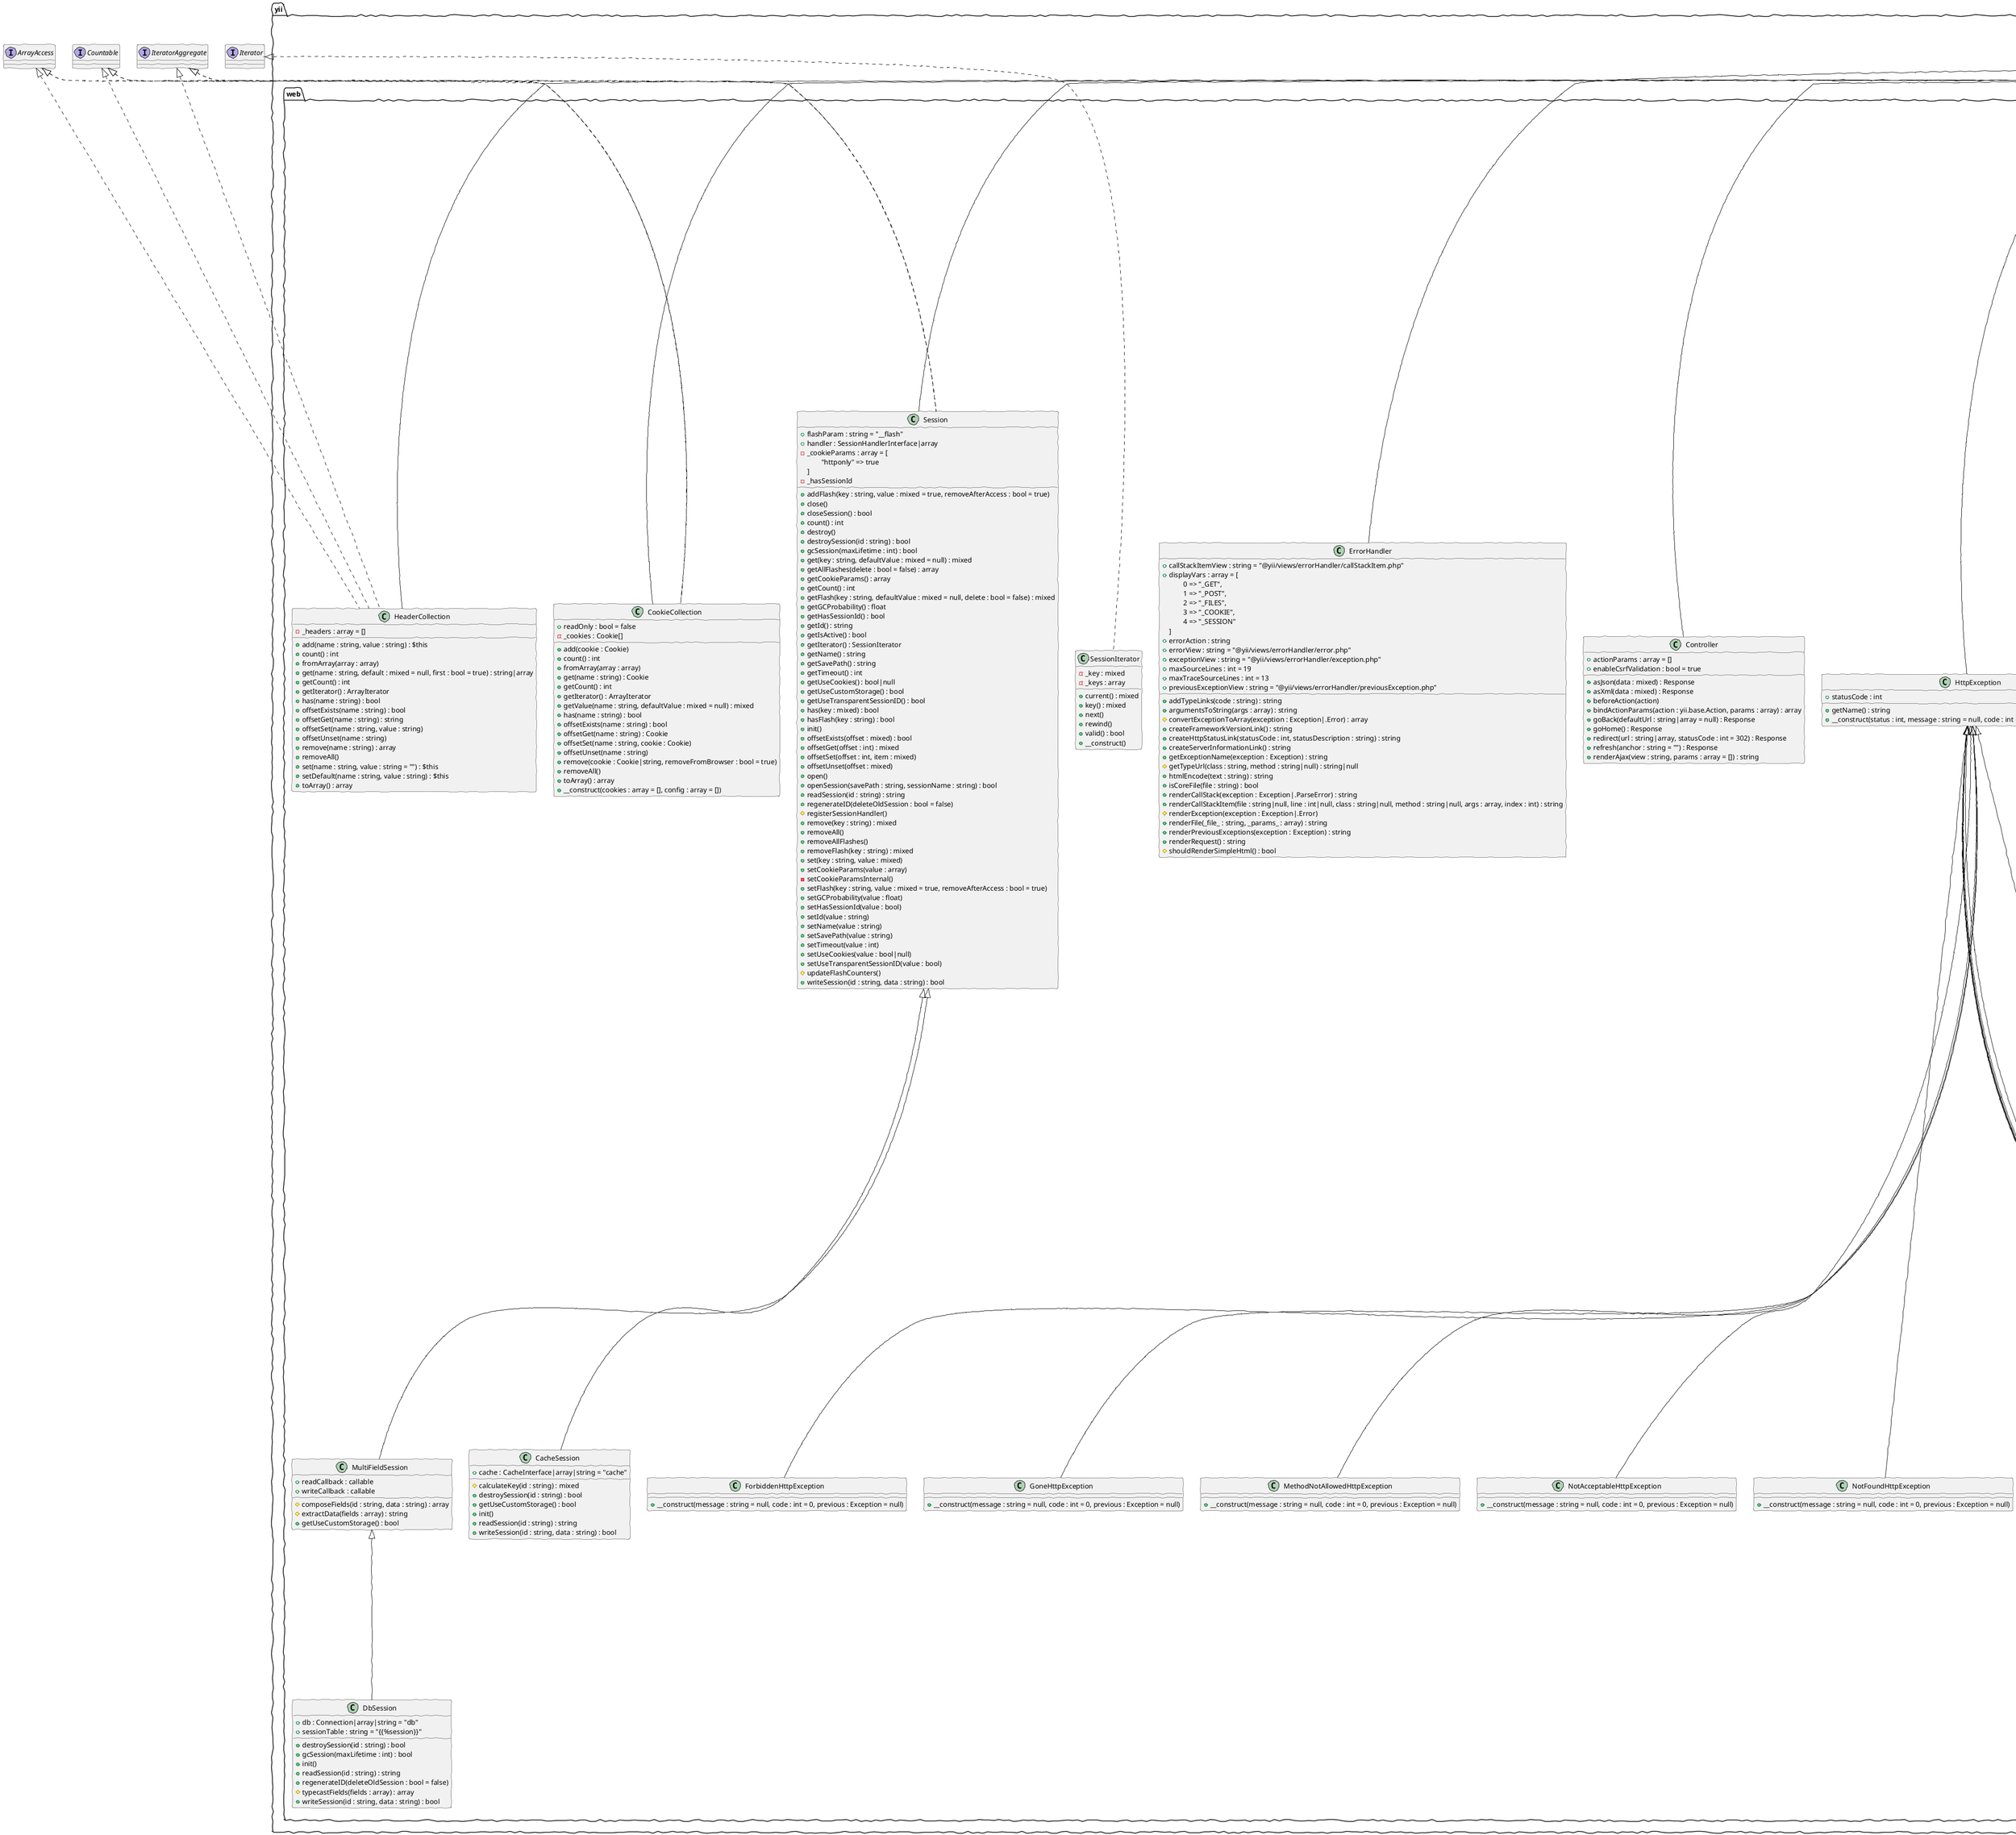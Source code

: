@startuml
skinparam handwritten true
class yii.web.Application {
    +catchAll : array
    +controller : Controller
    +defaultRoute : string = "site"
    -_homeUrl
    #bootstrap()
    +coreComponents()
    +getErrorHandler() : ErrorHandler
    +getHomeUrl() : string
    +getRequest() : Request
    +getResponse() : Response
    +getSession() : Session
    +getUser() : User
    +handleRequest(request : Request) : Response
    +setHomeUrl(value : string)
}
class yii.web.Application extends yii.base.Application
class yii.web.AssetBundle {
    +basePath : string
    +baseUrl : string
    +css : array = []
    +cssOptions : array = []
    +depends : array = []
    +js : array = []
    +jsOptions : array = []
    +publishOptions : array = []
    +sourcePath : string
    +init()
    +publish(am : AssetManager)
    +{static}register(view : View) : static
    +registerAssetFiles(view : yii.web.View)
}
class yii.web.AssetBundle extends yii.base.BaseObject
class yii.web.AssetConverter {
    +commands : array = [
        \t"less" => [
        \t    \t0 => "css",
        \t    \t1 => "lessc {from} {to} --no-color --source-map"
        \t],
        \t"scss" => [
        \t    \t0 => "css",
        \t    \t1 => "sass {from} {to} --sourcemap"
        \t],
        \t"sass" => [
        \t    \t0 => "css",
        \t    \t1 => "sass {from} {to} --sourcemap"
        \t],
        \t"styl" => [
        \t    \t0 => "css",
        \t    \t1 => "stylus < {from} > {to}"
        \t],
        \t"coffee" => [
        \t    \t0 => "js",
        \t    \t1 => "coffee -p {from} > {to}"
        \t],
        \t"ts" => [
        \t    \t0 => "js",
        \t    \t1 => "tsc --out {to} {from}"
        \t]
    ]
    +forceConvert : bool = false
    +convert(asset : string, basePath : string) : string
    #runCommand(command : string, basePath : string, asset : string, result : string) : bool
}
class yii.web.AssetConverter extends yii.base.Component
class yii.web.AssetConverter implements yii.web.AssetConverterInterface
interface yii.web.AssetConverterInterface {
    +convert(asset : string, basePath : string) : string
}
class yii.web.AssetManager {
    +afterCopy : callback
    +appendTimestamp : bool = false
    +assetMap : array = []
    +basePath : string = "@webroot/assets"
    +baseUrl : string = "@web/assets"
    +beforeCopy : callback
    +bundles : array|bool = []
    +dirMode : int = 509
    +fileMode : int
    +forceCopy : bool = false
    +hashCallback : callable
    +linkAssets : bool = false
    -_converter
    -_dummyBundles = []
    -_published : array = []
    +getAssetPath(bundle : AssetBundle, asset : string) : string|false
    +getAssetUrl(bundle : AssetBundle, asset : string) : string
    +getBundle(name : string, publish : bool = true) : AssetBundle
    +getConverter() : AssetConverterInterface
    +getPublishedPath(path : string) : string|false
    +getPublishedUrl(path : string) : string|false
    #hash(path : string) : string
    +init()
    #loadBundle(name : string, config : array = [], publish : bool = true) : AssetBundle
    #loadDummyBundle(name : string) : AssetBundle
    +publish(path : string, options : array = []) : array
    #publishDirectory(src : string, options : array) : string[]
    #publishFile(src : string) : string[]
    #resolveAsset(bundle : AssetBundle, asset : string) : string|bool
    +setConverter(value : array|AssetConverterInterface)
}
class yii.web.AssetManager extends yii.base.Component
class yii.web.BadRequestHttpException {
    +__construct(message : string = null, code : int = 0, previous : Exception = null)
}
class yii.web.BadRequestHttpException extends yii.web.HttpException
class yii.web.CacheSession {
    +cache : CacheInterface|array|string = "cache"
    #calculateKey(id : string) : mixed
    +destroySession(id : string) : bool
    +getUseCustomStorage() : bool
    +init()
    +readSession(id : string) : string
    +writeSession(id : string, data : string) : bool
}
class yii.web.CacheSession extends yii.web.Session
abstract class yii.web.CompositeUrlRule {
    #createStatus : int|null
    #rules : UrlRuleInterface[] = []
    #createRules() : UrlRuleInterface[]
    +createUrl(manager, route, params)
    +getCreateUrlStatus() : null|int
    +init()
    #iterateRules(rules : UrlRuleInterface[], manager : UrlManager, route : string, params : array) : bool|string
    +parseRequest(manager, request)
}
class yii.web.CompositeUrlRule extends yii.base.BaseObject
class yii.web.CompositeUrlRule implements yii.web.UrlRuleInterface
class yii.web.ConflictHttpException {
    +__construct(message : string = null, code : int = 0, previous : Exception = null)
}
class yii.web.ConflictHttpException extends yii.web.HttpException
class yii.web.Controller {
    +actionParams : array = []
    +enableCsrfValidation : bool = true
    +asJson(data : mixed) : Response
    +asXml(data : mixed) : Response
    +beforeAction(action)
    +bindActionParams(action : yii.base.Action, params : array) : array
    +goBack(defaultUrl : string|array = null) : Response
    +goHome() : Response
    +redirect(url : string|array, statusCode : int = 302) : Response
    +refresh(anchor : string = "") : Response
    +renderAjax(view : string, params : array = []) : string
}
class yii.web.Controller extends yii.base.Controller
class yii.web.Cookie {
    +domain : string = ""
    +expire : int = 0
    +httpOnly : bool = true
    +name : string
    +path : string = "/"
    +secure : bool = false
    +value : string = ""
    +__toString() : string
}
class yii.web.Cookie extends yii.base.BaseObject
class yii.web.CookieCollection {
    +readOnly : bool = false
    -_cookies : Cookie[]
    +add(cookie : Cookie)
    +count() : int
    +fromArray(array : array)
    +get(name : string) : Cookie
    +getCount() : int
    +getIterator() : ArrayIterator
    +getValue(name : string, defaultValue : mixed = null) : mixed
    +has(name : string) : bool
    +offsetExists(name : string) : bool
    +offsetGet(name : string) : Cookie
    +offsetSet(name : string, cookie : Cookie)
    +offsetUnset(name : string)
    +remove(cookie : Cookie|string, removeFromBrowser : bool = true)
    +removeAll()
    +toArray() : array
    +__construct(cookies : array = [], config : array = [])
}
class yii.web.CookieCollection extends yii.base.BaseObject
class yii.web.CookieCollection implements IteratorAggregate
class yii.web.CookieCollection implements ArrayAccess
class yii.web.CookieCollection implements Countable
class yii.web.DbSession {
    +db : Connection|array|string = "db"
    +sessionTable : string = "{{%session}}"
    +destroySession(id : string) : bool
    +gcSession(maxLifetime : int) : bool
    +init()
    +readSession(id : string) : string
    +regenerateID(deleteOldSession : bool = false)
    #typecastFields(fields : array) : array
    +writeSession(id : string, data : string) : bool
}
class yii.web.DbSession extends yii.web.MultiFieldSession
class yii.web.ErrorAction {
    +defaultMessage : string
    +defaultName : string
    #exception : Exception
    +view : string
    #findException() : Exception
    #getExceptionCode() : mixed
    #getExceptionMessage() : string
    #getExceptionName() : string
    #getViewRenderParams() : array
    +init()
    #renderAjaxResponse() : string
    #renderHtmlResponse() : string
    +run() : string
}
class yii.web.ErrorAction extends yii.base.Action
class yii.web.ErrorHandler {
    +callStackItemView : string = "@yii/views/errorHandler/callStackItem.php"
    +displayVars : array = [
        \t0 => "_GET",
        \t1 => "_POST",
        \t2 => "_FILES",
        \t3 => "_COOKIE",
        \t4 => "_SESSION"
    ]
    +errorAction : string
    +errorView : string = "@yii/views/errorHandler/error.php"
    +exceptionView : string = "@yii/views/errorHandler/exception.php"
    +maxSourceLines : int = 19
    +maxTraceSourceLines : int = 13
    +previousExceptionView : string = "@yii/views/errorHandler/previousException.php"
    +addTypeLinks(code : string) : string
    +argumentsToString(args : array) : string
    #convertExceptionToArray(exception : Exception|.Error) : array
    +createFrameworkVersionLink() : string
    +createHttpStatusLink(statusCode : int, statusDescription : string) : string
    +createServerInformationLink() : string
    +getExceptionName(exception : Exception) : string
    #getTypeUrl(class : string, method : string|null) : string|null
    +htmlEncode(text : string) : string
    +isCoreFile(file : string) : bool
    +renderCallStack(exception : Exception|.ParseError) : string
    +renderCallStackItem(file : string|null, line : int|null, class : string|null, method : string|null, args : array, index : int) : string
    #renderException(exception : Exception|.Error)
    +renderFile(_file_ : string, _params_ : array) : string
    +renderPreviousExceptions(exception : Exception) : string
    +renderRequest() : string
    #shouldRenderSimpleHtml() : bool
}
class yii.web.ErrorHandler extends yii.base.ErrorHandler
class yii.web.ForbiddenHttpException {
    +__construct(message : string = null, code : int = 0, previous : Exception = null)
}
class yii.web.ForbiddenHttpException extends yii.web.HttpException
class yii.web.GoneHttpException {
    +__construct(message : string = null, code : int = 0, previous : Exception = null)
}
class yii.web.GoneHttpException extends yii.web.HttpException
class yii.web.GroupUrlRule {
    +prefix : string
    +routePrefix : string
    +ruleConfig : array = [
        \t"class" => "yii\web\UrlRule"
    ]
    +rules : array = []
    #createRules()
    +createUrl(manager, route, params)
    +init()
    +parseRequest(manager, request)
}
class yii.web.GroupUrlRule extends yii.web.CompositeUrlRule
class yii.web.HeaderCollection {
    -_headers : array = []
    +add(name : string, value : string) : $this
    +count() : int
    +fromArray(array : array)
    +get(name : string, default : mixed = null, first : bool = true) : string|array
    +getCount() : int
    +getIterator() : ArrayIterator
    +has(name : string) : bool
    +offsetExists(name : string) : bool
    +offsetGet(name : string) : string
    +offsetSet(name : string, value : string)
    +offsetUnset(name : string)
    +remove(name : string) : array
    +removeAll()
    +set(name : string, value : string = "") : $this
    +setDefault(name : string, value : string) : $this
    +toArray() : array
}
class yii.web.HeaderCollection extends yii.base.BaseObject
class yii.web.HeaderCollection implements IteratorAggregate
class yii.web.HeaderCollection implements ArrayAccess
class yii.web.HeaderCollection implements Countable
class yii.web.HtmlResponseFormatter {
    +contentType : string = "text/html"
    +format(response : Response)
}
class yii.web.HtmlResponseFormatter extends yii.base.Component
class yii.web.HtmlResponseFormatter implements yii.web.ResponseFormatterInterface
class yii.web.HttpException {
    +statusCode : int
    +getName() : string
    +__construct(status : int, message : string = null, code : int = 0, previous : Exception = null)
}
class yii.web.HttpException extends yii.base.UserException
interface yii.web.IdentityInterface {
    +{static}findIdentity(id : string|int) : IdentityInterface
    +{static}findIdentityByAccessToken(token : mixed, type : mixed = null) : IdentityInterface
    +getAuthKey() : string
    +getId() : string|int
    +validateAuthKey(authKey : string) : bool
}
class yii.web.JqueryAsset {
    +js = [
        \t0 => "jquery.js"
    ]
    +sourcePath = "@bower/jquery/dist"
}
class yii.web.JqueryAsset extends yii.web.AssetBundle
class yii.web.JsExpression {
    +expression : string
    +__construct(expression : string, config : array = [])
    +__toString() : string
}
class yii.web.JsExpression extends yii.base.BaseObject
class yii.web.JsonParser {
    +asArray : bool = true
    +throwException : bool = true
    +parse(rawBody : string, contentType : string) : array
}
class yii.web.JsonParser implements yii.web.RequestParserInterface
class yii.web.JsonResponseFormatter {
    +encodeOptions : int = 320
    +prettyPrint : bool = false
    +useJsonp : bool = false
    +format(response : Response)
    #formatJson(response : Response)
    #formatJsonp(response : Response)
}
class yii.web.JsonResponseFormatter extends yii.base.Component
class yii.web.JsonResponseFormatter implements yii.web.ResponseFormatterInterface
class yii.web.Link {
    +{static}REL_SELF = "self"
    +href : string
    +hreflang : string
    +name : string
    +profile : string
    +templated : bool = false
    +title : string
    +type : string
    +{static}serialize(links : array) : array
}
class yii.web.Link extends yii.base.BaseObject
interface yii.web.Linkable {
    +getLinks() : array
}
class yii.web.MethodNotAllowedHttpException {
    +__construct(message : string = null, code : int = 0, previous : Exception = null)
}
class yii.web.MethodNotAllowedHttpException extends yii.web.HttpException
abstract class yii.web.MultiFieldSession {
    +readCallback : callable
    +writeCallback : callable
    #composeFields(id : string, data : string) : array
    #extractData(fields : array) : string
    +getUseCustomStorage() : bool
}
class yii.web.MultiFieldSession extends yii.web.Session
class yii.web.MultipartFormDataParser {
    +force : bool = false
    -_uploadFileMaxCount : int
    -_uploadFileMaxSize : int
    -addFile(files : array, name : string, info : array)
    -addValue(array : array, name : string, value : mixed)
    -getByteSize(verboseSize : string) : int
    +getUploadFileMaxCount() : int
    +getUploadFileMaxSize() : int
    +parse(rawBody, contentType)
    -parseHeaders(headerContent : string) : array
    +setUploadFileMaxCount(uploadFileMaxCount : int)
    +setUploadFileMaxSize(uploadFileMaxSize : int)
}
class yii.web.MultipartFormDataParser extends yii.base.BaseObject
class yii.web.MultipartFormDataParser implements yii.web.RequestParserInterface
class yii.web.NotAcceptableHttpException {
    +__construct(message : string = null, code : int = 0, previous : Exception = null)
}
class yii.web.NotAcceptableHttpException extends yii.web.HttpException
class yii.web.NotFoundHttpException {
    +__construct(message : string = null, code : int = 0, previous : Exception = null)
}
class yii.web.NotFoundHttpException extends yii.web.HttpException
class yii.web.RangeNotSatisfiableHttpException {
    +__construct(message : string = null, code : int = 0, previous : Exception = null)
}
class yii.web.RangeNotSatisfiableHttpException extends yii.web.HttpException
class yii.web.Request {
    +{static}CSRF_HEADER = "X-CSRF-Token"
    +{static}CSRF_MASK_LENGTH = 8
    +cookieValidationKey : string
    +csrfCookie : array = [
        \t"httpOnly" => true
    ]
    +csrfParam : string = "_csrf"
    +enableCookieValidation : bool = true
    +enableCsrfCookie : bool = true
    +enableCsrfValidation : bool = true
    +ipHeaders : string[] = [
        \t0 => "X-Forwarded-For"
    ]
    +methodParam : string = "_method"
    +parsers : array = []
    +secureHeaders : array = [
        \t0 => "X-Forwarded-For",
        \t1 => "X-Forwarded-Host",
        \t2 => "X-Forwarded-Proto",
        \t3 => "Front-End-Https",
        \t4 => "X-Rewrite-Url"
    ]
    +secureProtocolHeaders : array = [
        \t"X-Forwarded-Proto" => [
        \t    \t0 => "https"
        \t],
        \t"Front-End-Https" => [
        \t    \t0 => "on"
        \t]
    ]
    +trustedHosts : array = []
    -_baseUrl
    -_bodyParams
    -_contentTypes
    -_cookies : CookieCollection
    -_csrfToken
    -_headers : HeaderCollection
    -_hostInfo
    -_hostName
    -_languages
    -_pathInfo
    -_port
    -_queryParams
    -_rawBody
    -_scriptFile
    -_scriptUrl
    -_securePort
    -_url
    #createCsrfCookie(token : string) : Cookie
    #filterHeaders(headerCollection : yii.web.HeaderCollection)
    #generateCsrfToken() : string
    +get(name : string = null, defaultValue : mixed = null) : array|mixed
    +getAbsoluteUrl() : string
    +getAcceptableContentTypes() : array
    +getAcceptableLanguages() : array
    +getAuthCredentials() : array
    +getAuthPassword() : string|null
    +getAuthUser() : string|null
    +getBaseUrl() : string
    +getBodyParam(name : string, defaultValue : mixed = null) : mixed
    +getBodyParams() : array
    +getContentType() : string
    +getCookies() : CookieCollection
    +getCsrfToken(regenerate : bool = false) : string
    +getCsrfTokenFromHeader() : string
    +getETags() : array
    +getHeaders() : HeaderCollection
    +getHostInfo() : string|null
    +getHostName() : string|null
    #getIpValidator() : yii.validators.IpValidator
    +getIsAjax() : bool
    +getIsDelete() : bool
    +getIsFlash() : bool
    +getIsGet() : bool
    +getIsHead() : bool
    +getIsOptions() : bool
    +getIsPatch() : bool
    +getIsPjax() : bool
    +getIsPost() : bool
    +getIsPut() : bool
    +getIsSecureConnection() : bool
    +getMethod() : string
    +getOrigin() : string|null
    +getPathInfo() : string
    +getPort() : int
    +getPreferredLanguage(languages : array = []) : string
    +getQueryParam(name : string, defaultValue : mixed = null) : mixed
    +getQueryParams() : array
    +getQueryString() : string
    +getRawBody() : string
    +getReferrer() : string|null
    +getRemoteHost() : string|null
    +getRemoteIP() : string|null
    +getScriptFile() : string
    +getScriptUrl() : string
    +getSecurePort() : int
    +getServerName() : string
    +getServerPort() : int|null
    +getUrl() : string
    +getUserAgent() : string|null
    +getUserHost() : string|null
    +getUserIP() : string|null
    #loadCookies() : array
    #loadCsrfToken() : string
    +parseAcceptHeader(header : string) : array
    +post(name : string = null, defaultValue : mixed = null) : array|mixed
    +resolve() : array
    #resolvePathInfo() : string
    #resolveRequestUri() : string|bool
    +setAcceptableContentTypes(value : array)
    +setAcceptableLanguages(value : array)
    +setBaseUrl(value : string)
    +setBodyParams(values : array)
    +setHostInfo(value : string|null)
    +setPathInfo(value : string)
    +setPort(value : int)
    +setQueryParams(values : array)
    +setRawBody(rawBody : string)
    +setScriptFile(value : string)
    +setScriptUrl(value : string)
    +setSecurePort(value : int)
    +setUrl(value : string)
    +validateCsrfToken(clientSuppliedToken : string = null) : bool
    -validateCsrfTokenInternal(clientSuppliedToken : string, trueToken : string) : bool
}
class yii.web.Request extends yii.base.Request
interface yii.web.RequestParserInterface {
    +parse(rawBody : string, contentType : string) : array
}
class yii.web.Response {
    +{static}EVENT_AFTER_PREPARE = "afterPrepare"
    +{static}EVENT_AFTER_SEND = "afterSend"
    +{static}EVENT_BEFORE_SEND = "beforeSend"
    +{static}FORMAT_HTML = "html"
    +{static}FORMAT_JSON = "json"
    +{static}FORMAT_JSONP = "jsonp"
    +{static}FORMAT_RAW = "raw"
    +{static}FORMAT_XML = "xml"
    +acceptMimeType : string
    +acceptParams : array = []
    +charset : string
    +content : string
    +data : mixed
    +format : string = "html"
    +formatters : array = []
    +httpStatuses : array = [
        \t100 => "Continue",
        \t101 => "Switching Protocols",
        \t102 => "Processing",
        \t118 => "Connection timed out",
        \t200 => "OK",
        \t201 => "Created",
        \t202 => "Accepted",
        \t203 => "Non-Authoritative",
        \t204 => "No Content",
        \t205 => "Reset Content",
        \t206 => "Partial Content",
        \t207 => "Multi-Status",
        \t208 => "Already Reported",
        \t210 => "Content Different",
        \t226 => "IM Used",
        \t300 => "Multiple Choices",
        \t301 => "Moved Permanently",
        \t302 => "Found",
        \t303 => "See Other",
        \t304 => "Not Modified",
        \t305 => "Use Proxy",
        \t306 => "Reserved",
        \t307 => "Temporary Redirect",
        \t308 => "Permanent Redirect",
        \t310 => "Too many Redirect",
        \t400 => "Bad Request",
        \t401 => "Unauthorized",
        \t402 => "Payment Required",
        \t403 => "Forbidden",
        \t404 => "Not Found",
        \t405 => "Method Not Allowed",
        \t406 => "Not Acceptable",
        \t407 => "Proxy Authentication Required",
        \t408 => "Request Time-out",
        \t409 => "Conflict",
        \t410 => "Gone",
        \t411 => "Length Required",
        \t412 => "Precondition Failed",
        \t413 => "Request Entity Too Large",
        \t414 => "Request-URI Too Long",
        \t415 => "Unsupported Media Type",
        \t416 => "Requested range unsatisfiable",
        \t417 => "Expectation failed",
        \t418 => "I'm a teapot",
        \t421 => "Misdirected Request",
        \t422 => "Unprocessable entity",
        \t423 => "Locked",
        \t424 => "Method failure",
        \t425 => "Unordered Collection",
        \t426 => "Upgrade Required",
        \t428 => "Precondition Required",
        \t429 => "Too Many Requests",
        \t431 => "Request Header Fields Too Large",
        \t449 => "Retry With",
        \t450 => "Blocked by Windows Parental Controls",
        \t451 => "Unavailable For Legal Reasons",
        \t500 => "Internal Server Error",
        \t501 => "Not Implemented",
        \t502 => "Bad Gateway or Proxy Error",
        \t503 => "Service Unavailable",
        \t504 => "Gateway Time-out",
        \t505 => "HTTP Version not supported",
        \t507 => "Insufficient storage",
        \t508 => "Loop Detected",
        \t509 => "Bandwidth Limit Exceeded",
        \t510 => "Not Extended",
        \t511 => "Network Authentication Required"
    ]
    +isSent : bool = false
    +statusText : string = "OK"
    +stream : resource|array
    +version : string
    -_cookies
    -_headers : HeaderCollection
    -_statusCode : int = 200
    +clear()
    #defaultFormatters() : array
    +getCookies() : CookieCollection
    #getDispositionHeaderValue(disposition : string, attachmentName : string) : string
    +getHeaders() : HeaderCollection
    #getHttpRange(fileSize : int) : array|bool
    +getIsClientError() : bool
    +getIsEmpty() : bool
    +getIsForbidden() : bool
    +getIsInformational() : bool
    +getIsInvalid() : bool
    +getIsNotFound() : bool
    +getIsOk() : bool
    +getIsRedirection() : bool
    +getIsServerError() : bool
    +getIsSuccessful() : bool
    +getStatusCode() : int
    +init()
    #prepare()
    +redirect(url : string|array, statusCode : int = 302, checkAjax : bool = true) : $this
    +refresh(anchor : string = "") : Response
    +send()
    #sendContent()
    +sendContentAsFile(content : string, attachmentName : string, options : array = []) : $this
    #sendCookies()
    +sendFile(filePath : string, attachmentName : string = null, options : array = []) : $this
    #sendHeaders()
    +sendStreamAsFile(handle : resource, attachmentName : string, options : array = []) : $this
    +setDownloadHeaders(attachmentName : string, mimeType : string = null, inline : bool = false, contentLength : int = null) : $this
    +setStatusCode(value : int, text : string = null) : $this
    +setStatusCodeByException(e : Exception|.Error) : $this
    +xSendFile(filePath : string, attachmentName : string = null, options : array = []) : $this
}
class yii.web.Response extends yii.base.Response
interface yii.web.ResponseFormatterInterface {
    +format(response : Response)
}
class yii.web.ServerErrorHttpException {
    +__construct(message : string = null, code : int = 0, previous : Exception = null)
}
class yii.web.ServerErrorHttpException extends yii.web.HttpException
class yii.web.Session {
    +flashParam : string = "__flash"
    +handler : SessionHandlerInterface|array
    -_cookieParams : array = [
        \t"httponly" => true
    ]
    -_hasSessionId
    +addFlash(key : string, value : mixed = true, removeAfterAccess : bool = true)
    +close()
    +closeSession() : bool
    +count() : int
    +destroy()
    +destroySession(id : string) : bool
    +gcSession(maxLifetime : int) : bool
    +get(key : string, defaultValue : mixed = null) : mixed
    +getAllFlashes(delete : bool = false) : array
    +getCookieParams() : array
    +getCount() : int
    +getFlash(key : string, defaultValue : mixed = null, delete : bool = false) : mixed
    +getGCProbability() : float
    +getHasSessionId() : bool
    +getId() : string
    +getIsActive() : bool
    +getIterator() : SessionIterator
    +getName() : string
    +getSavePath() : string
    +getTimeout() : int
    +getUseCookies() : bool|null
    +getUseCustomStorage() : bool
    +getUseTransparentSessionID() : bool
    +has(key : mixed) : bool
    +hasFlash(key : string) : bool
    +init()
    +offsetExists(offset : mixed) : bool
    +offsetGet(offset : int) : mixed
    +offsetSet(offset : int, item : mixed)
    +offsetUnset(offset : mixed)
    +open()
    +openSession(savePath : string, sessionName : string) : bool
    +readSession(id : string) : string
    +regenerateID(deleteOldSession : bool = false)
    #registerSessionHandler()
    +remove(key : string) : mixed
    +removeAll()
    +removeAllFlashes()
    +removeFlash(key : string) : mixed
    +set(key : string, value : mixed)
    +setCookieParams(value : array)
    -setCookieParamsInternal()
    +setFlash(key : string, value : mixed = true, removeAfterAccess : bool = true)
    +setGCProbability(value : float)
    +setHasSessionId(value : bool)
    +setId(value : string)
    +setName(value : string)
    +setSavePath(value : string)
    +setTimeout(value : int)
    +setUseCookies(value : bool|null)
    +setUseTransparentSessionID(value : bool)
    #updateFlashCounters()
    +writeSession(id : string, data : string) : bool
}
class yii.web.Session extends yii.base.Component
class yii.web.Session implements IteratorAggregate
class yii.web.Session implements ArrayAccess
class yii.web.Session implements Countable
class yii.web.SessionIterator {
    -_key : mixed
    -_keys : array
    +current() : mixed
    +key() : mixed
    +next()
    +rewind()
    +valid() : bool
    +__construct()
}
class yii.web.SessionIterator implements Iterator
class yii.web.TooManyRequestsHttpException {
    +__construct(message : string = null, code : int = 0, previous : Exception = null)
}
class yii.web.TooManyRequestsHttpException extends yii.web.HttpException
class yii.web.UnauthorizedHttpException {
    +__construct(message : string = null, code : int = 0, previous : Exception = null)
}
class yii.web.UnauthorizedHttpException extends yii.web.HttpException
class yii.web.UnprocessableEntityHttpException {
    +__construct(message : string = null, code : int = 0, previous : Exception = null)
}
class yii.web.UnprocessableEntityHttpException extends yii.web.HttpException
class yii.web.UnsupportedMediaTypeHttpException {
    +__construct(message : string = null, code : int = 0, previous : Exception = null)
}
class yii.web.UnsupportedMediaTypeHttpException extends yii.web.HttpException
class yii.web.UploadedFile {
    +error : int
    +name : string
    +size : int
    +tempName : string
    +type : string
    -_files
    +getBaseName() : string
    +getExtension() : string
    +getHasError() : bool
    +{static}getInstance(model : yii.base.Model, attribute : string) : UploadedFile
    +{static}getInstanceByName(name : string) : null|UploadedFile
    +{static}getInstances(model : yii.base.Model, attribute : string) : UploadedFile[]
    +{static}getInstancesByName(name : string) : UploadedFile[]
    -{static}loadFiles() : array
    -{static}loadFilesRecursive(key : string, names : mixed, tempNames : mixed, types : mixed, sizes : mixed, errors : mixed)
    +{static}reset()
    +saveAs(file : string, deleteTempFile : bool = true) : bool
    +__toString() : string
}
class yii.web.UploadedFile extends yii.base.BaseObject
class yii.web.UrlManager {
    +cache : CacheInterface|string = "cache"
    #cacheKey : string = "yii\web\UrlManager"
    +enablePrettyUrl : bool = false
    +enableStrictParsing : bool = false
    +normalizer : UrlNormalizer|array|string|false = false
    +routeParam : string = "r"
    +ruleConfig : array = [
        \t"class" => "yii\web\UrlRule"
    ]
    +rules : array = []
    +showScriptName : bool = true
    +suffix : string
    -_baseUrl
    -_hostInfo
    -_ruleCache
    -_scriptUrl
    +addRules(rules : array, append : bool = true)
    #buildRules(rules : array) : UrlRuleInterface[]
    #canBeCached(rule : yii.web.UrlRuleInterface) : bool
    +createAbsoluteUrl(params : string|array, scheme : string|null = null) : string
    +createUrl(params : string|array) : string
    +getBaseUrl() : string
    +getHostInfo() : string
    +getScriptUrl() : string
    #getUrlFromCache(cacheKey : string, route : string, params : array) : bool|string
    +init()
    +parseRequest(request : Request) : array|bool
    +setBaseUrl(value : string)
    +setHostInfo(value : string)
    #setRuleToCache(cacheKey, rule : yii.web.UrlRuleInterface)
    +setScriptUrl(value : string)
}
class yii.web.UrlManager extends yii.base.Component
class yii.web.UrlNormalizer {
    +{static}ACTION_NOT_FOUND = 404
    +{static}ACTION_REDIRECT_PERMANENT = 301
    +{static}ACTION_REDIRECT_TEMPORARY = 302
    +action : int|callable|null = 301
    +collapseSlashes : bool = true
    +normalizeTrailingSlash : bool = true
    #collapseSlashes(pathInfo : string) : string
    +normalizePathInfo(pathInfo : string, suffix : string, normalized : bool = false) : string
    +normalizeRoute(route : array) : array
    #normalizeTrailingSlash(pathInfo : string, suffix : string) : string
}
class yii.web.UrlNormalizer extends yii.base.BaseObject
class yii.web.UrlNormalizerRedirectException {
    +scheme : bool|string
    +statusCode : int
    +url : array|string
    +__construct(url : array|string, statusCode : int = 302, scheme : bool|string = false, message : string = null, code : int = 0, previous : Exception = null)
}
class yii.web.UrlNormalizerRedirectException extends yii.base.Exception
class yii.web.UrlRule {
    +{static}CREATE_STATUS_PARAMS_MISMATCH = 4
    +{static}CREATE_STATUS_PARSING_ONLY = 1
    +{static}CREATE_STATUS_ROUTE_MISMATCH = 2
    +{static}CREATE_STATUS_SUCCESS = 0
    +{static}CREATION_ONLY = 2
    +{static}PARSING_ONLY = 1
    #createStatus : int|null
    +defaults : array = []
    +encodeParams : bool = true
    +host : string
    +mode : int
    +name : string
    +normalizer : UrlNormalizer|array|false|null
    +pattern : string
    #placeholders : array = []
    +route : string
    +suffix : string
    +verb : string|array
    -_paramRules : array = []
    -_routeParams : array = []
    -_routeRule : string
    -_template : string
    +createUrl(manager : UrlManager, route : string, params : array) : string|bool
    +getCreateUrlStatus() : null|int
    #getNormalizer(manager : UrlManager) : UrlNormalizer|null
    #getParamRules() : array
    #hasNormalizer(manager : UrlManager) : bool
    +init()
    +parseRequest(manager : UrlManager, request : Request) : array|bool
    -preparePattern()
    #substitutePlaceholderNames(matches : array) : array
    -translatePattern(allowAppendSlash : bool)
    -trimSlashes(string : string) : string
    +__toString() : string
}
class yii.web.UrlRule extends yii.base.BaseObject
class yii.web.UrlRule implements yii.web.UrlRuleInterface
interface yii.web.UrlRuleInterface {
    +createUrl(manager : UrlManager, route : string, params : array) : string|bool
    +parseRequest(manager : UrlManager, request : Request) : array|bool
}
class yii.web.User {
    +{static}EVENT_AFTER_LOGIN = "afterLogin"
    +{static}EVENT_AFTER_LOGOUT = "afterLogout"
    +{static}EVENT_BEFORE_LOGIN = "beforeLogin"
    +{static}EVENT_BEFORE_LOGOUT = "beforeLogout"
    +absoluteAuthTimeout : int
    +absoluteAuthTimeoutParam : string = "__absoluteExpire"
    +acceptableRedirectTypes : array = [
        \t0 => "text/html",
        \t1 => "application/xhtml+xml"
    ]
    +accessChecker : yii.rbac.CheckAccessInterface
    +authTimeout : int
    +authTimeoutParam : string = "__expire"
    +autoRenewCookie : bool = true
    +enableAutoLogin : bool = false
    +enableSession : bool = true
    +identityClass : string
    +identityCookie : array = [
        \t"name" => "_identity",
        \t"httpOnly" => true
    ]
    +idParam : string = "__id"
    +loginUrl : string|array = [
        \t0 => "site/login"
    ]
    +returnUrlParam : string = "__returnUrl"
    -_access = []
    -_identity = false
    #afterLogin(identity : IdentityInterface, cookieBased : bool, duration : int)
    #afterLogout(identity : IdentityInterface)
    #beforeLogin(identity : IdentityInterface, cookieBased : bool, duration : int) : bool
    #beforeLogout(identity : IdentityInterface) : bool
    +can(permissionName : string, params : array = [], allowCaching : bool = true) : bool
    #checkRedirectAcceptable() : bool
    #getAccessChecker() : yii.rbac.CheckAccessInterface
    #getAuthManager() : yii.rbac.ManagerInterface
    +getId() : string|int
    +getIdentity(autoRenew : bool = true) : IdentityInterface|null
    #getIdentityAndDurationFromCookie() : array|null
    +getIsGuest() : bool
    +getReturnUrl(defaultUrl : string|array = null) : string
    +init()
    +login(identity : yii.web.IdentityInterface, duration : int = 0) : bool
    +loginByAccessToken(token : string, type : mixed = null) : IdentityInterface|null
    #loginByCookie()
    +loginRequired(checkAjax : bool = true, checkAcceptHeader : bool = true) : Response
    +logout(destroySession : bool = true) : bool
    #removeIdentityCookie()
    #renewAuthStatus()
    #renewIdentityCookie()
    #sendIdentityCookie(identity : IdentityInterface, duration : int)
    +setIdentity(identity : IdentityInterface|null)
    +setReturnUrl(url : string|array)
    +switchIdentity(identity : IdentityInterface|null, duration : int = 0)
}
class yii.web.User extends yii.base.Component
class yii.web.UserEvent {
    +cookieBased : bool
    +duration : int
    +identity : IdentityInterface
    +isValid : bool = true
}
class yii.web.UserEvent extends yii.base.Event
class yii.web.View {
    +{static}EVENT_BEGIN_BODY = "beginBody"
    +{static}EVENT_END_BODY = "endBody"
    +{static}PH_BODY_BEGIN = "<![CDATA[YII-BLOCK-BODY-BEGIN]]>"
    +{static}PH_BODY_END = "<![CDATA[YII-BLOCK-BODY-END]]>"
    +{static}PH_HEAD = "<![CDATA[YII-BLOCK-HEAD]]>"
    +{static}POS_BEGIN = 2
    +{static}POS_END = 3
    +{static}POS_HEAD = 1
    +{static}POS_LOAD = 5
    +{static}POS_READY = 4
    +assetBundles : AssetBundle[] = []
    +css : array = []
    +cssFiles : array = []
    +js : array = []
    +jsFiles : array = []
    +linkTags : array = []
    +metaTags : array = []
    +title : string
    -_assetManager
    +beginBody()
    +clear()
    +endBody()
    +endPage(ajaxMode : bool = false)
    +getAssetManager() : yii.web.AssetManager
    +head()
    +registerAssetBundle(name : string, position : int|null = null) : AssetBundle
    #registerAssetFiles(name : string)
    +registerCsrfMetaTags()
    +registerCss(css : string, options : array = [], key : string = null)
    +registerCssFile(url : string, options : array = [], key : string = null)
    +registerJs(js : string, position : int = 4, key : string = null)
    +registerJsFile(url : string, options : array = [], key : string = null)
    +registerLinkTag(options : array, key : string = null)
    +registerMetaTag(options : array, key : string = null)
    +renderAjax(view : string, params : array = [], context : object = null) : string
    #renderBodyBeginHtml() : string
    #renderBodyEndHtml(ajaxMode : bool) : string
    #renderHeadHtml() : string
    +setAssetManager(value : yii.web.AssetManager)
}
class yii.web.View extends yii.base.View
class yii.web.ViewAction {
    +defaultView : string = "index"
    +layout : mixed
    +viewParam : string = "view"
    +viewPrefix : string = "pages"
    #render(viewName : string) : string
    #resolveViewName() : string
    +run()
}
class yii.web.ViewAction extends yii.base.Action
class yii.web.XmlResponseFormatter {
    +contentType : string = "application/xml"
    +encoding : string
    +itemTag : string = "item"
    +rootTag : string = "response"
    +useObjectTags : bool = true
    +useTraversableAsArray : bool = true
    +version : string = 1.0
    #buildXml(element : DOMElement, data : mixed)
    +format(response : Response)
    #formatScalarValue(value : int|string|bool|float) : string
    #getValidXmlElementName(name : mixed) : string
    #isValidXmlName(name : mixed) : bool
}
class yii.web.XmlResponseFormatter extends yii.base.Component
class yii.web.XmlResponseFormatter implements yii.web.ResponseFormatterInterface
class yii.web.YiiAsset {
    +depends = [
        \t0 => "yii\web\JqueryAsset"
    ]
    +js = [
        \t0 => "yii.js"
    ]
    +sourcePath = "@yii/assets"
}
class yii.web.YiiAsset extends yii.web.AssetBundle
class m160313_153426_session_init {
    +down()
    +up()
}
class m160313_153426_session_init extends yii.db.Migration
@enduml
